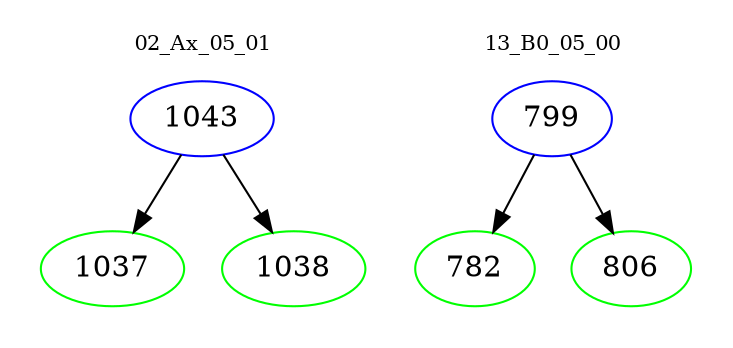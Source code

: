 digraph{
subgraph cluster_0 {
color = white
label = "02_Ax_05_01";
fontsize=10;
T0_1043 [label="1043", color="blue"]
T0_1043 -> T0_1037 [color="black"]
T0_1037 [label="1037", color="green"]
T0_1043 -> T0_1038 [color="black"]
T0_1038 [label="1038", color="green"]
}
subgraph cluster_1 {
color = white
label = "13_B0_05_00";
fontsize=10;
T1_799 [label="799", color="blue"]
T1_799 -> T1_782 [color="black"]
T1_782 [label="782", color="green"]
T1_799 -> T1_806 [color="black"]
T1_806 [label="806", color="green"]
}
}

